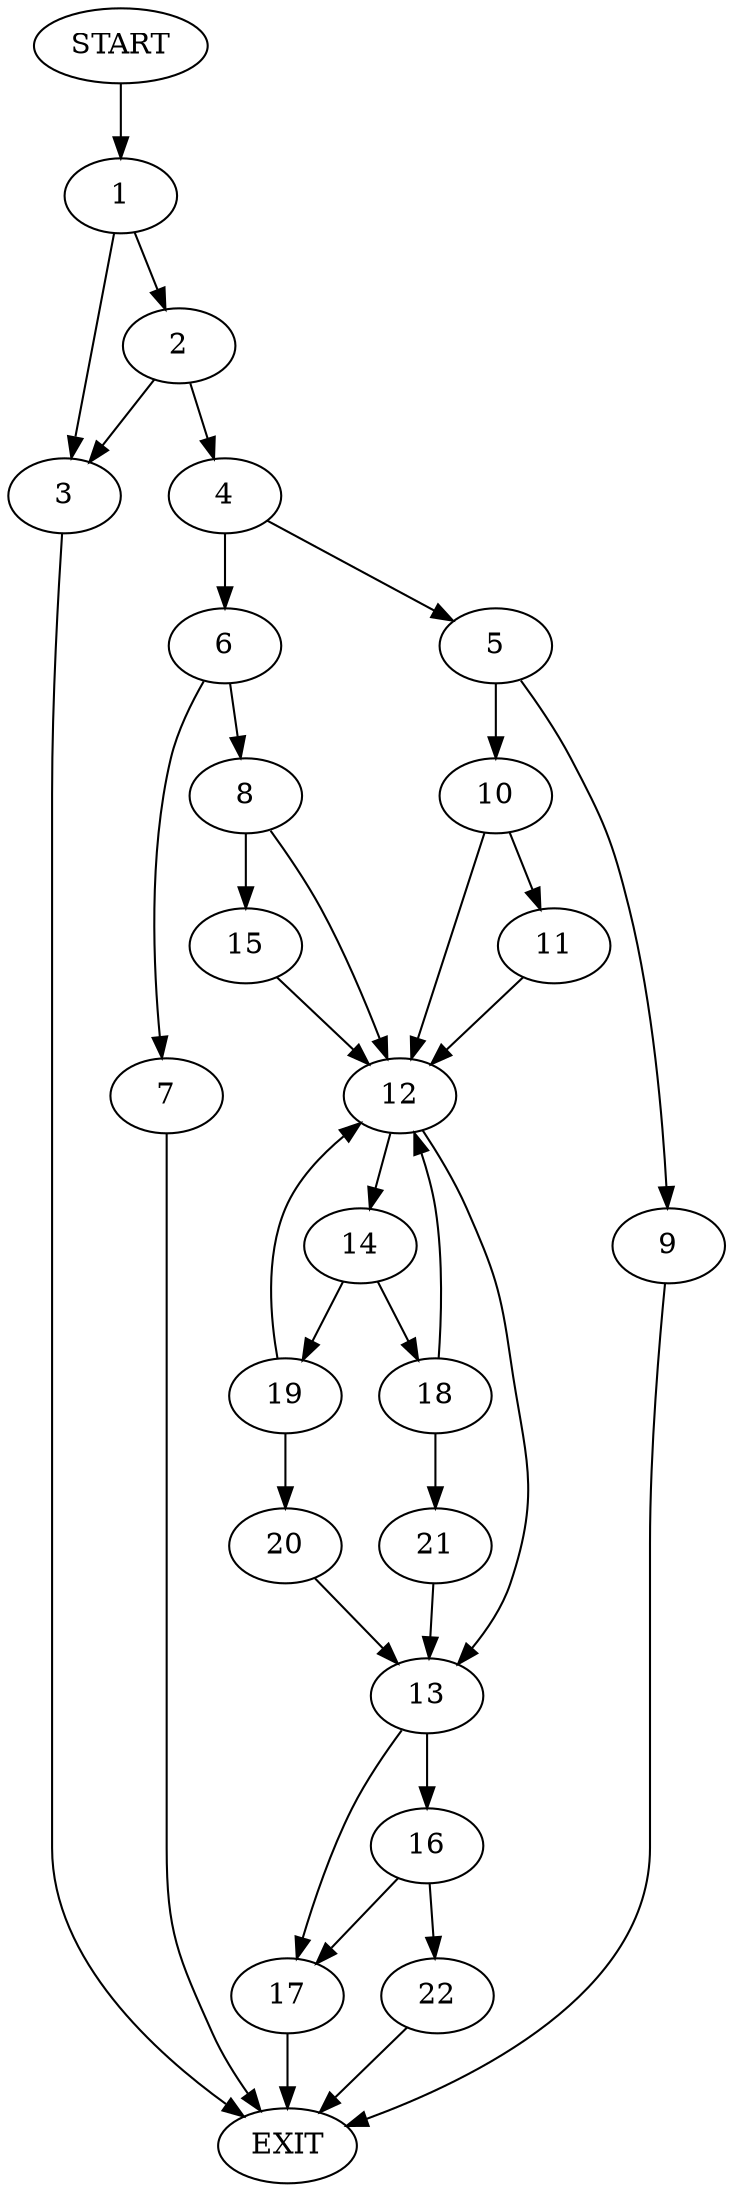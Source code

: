 digraph {
0 [label="START"]
23 [label="EXIT"]
0 -> 1
1 -> 2
1 -> 3
2 -> 3
2 -> 4
3 -> 23
4 -> 5
4 -> 6
6 -> 7
6 -> 8
5 -> 9
5 -> 10
10 -> 11
10 -> 12
9 -> 23
12 -> 13
12 -> 14
11 -> 12
7 -> 23
8 -> 12
8 -> 15
15 -> 12
13 -> 16
13 -> 17
14 -> 18
14 -> 19
19 -> 20
19 -> 12
18 -> 21
18 -> 12
20 -> 13
21 -> 13
16 -> 22
16 -> 17
17 -> 23
22 -> 23
}
